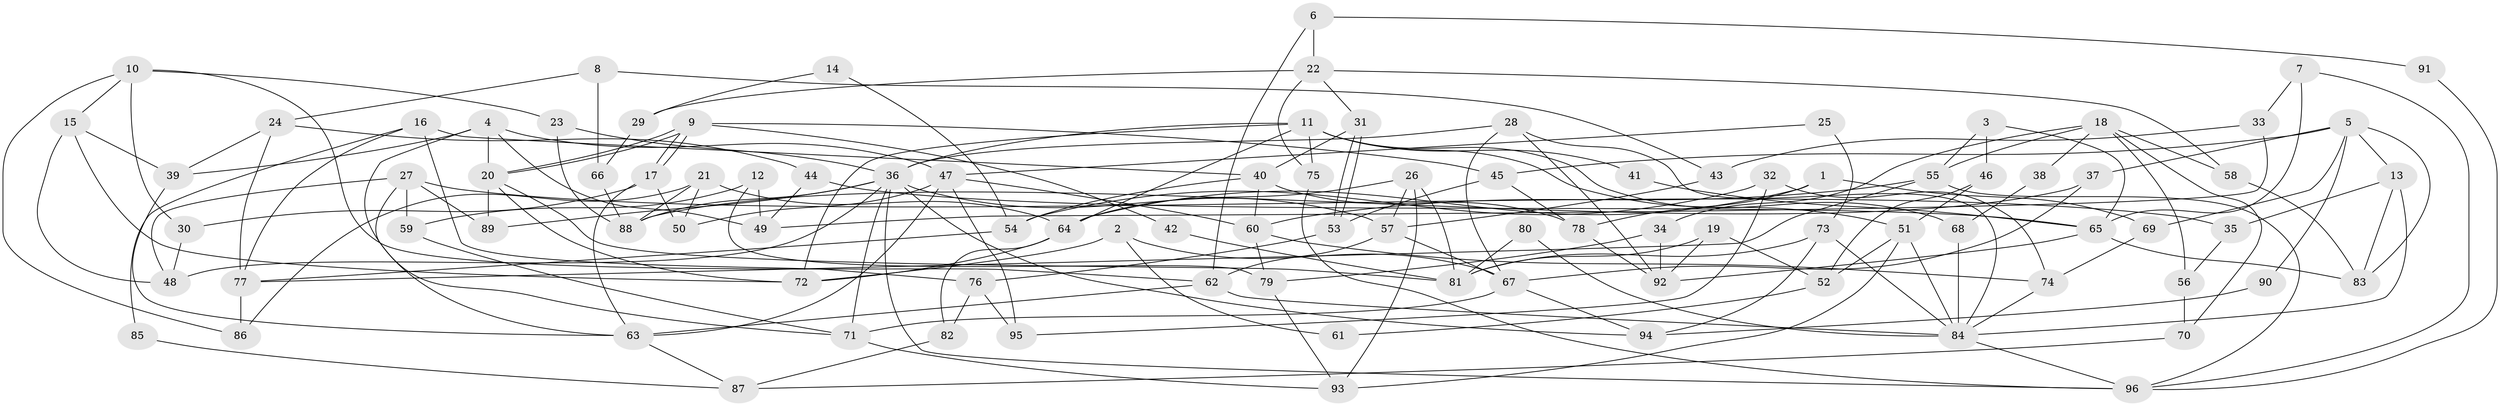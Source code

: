 // Generated by graph-tools (version 1.1) at 2025/26/03/09/25 03:26:16]
// undirected, 96 vertices, 192 edges
graph export_dot {
graph [start="1"]
  node [color=gray90,style=filled];
  1;
  2;
  3;
  4;
  5;
  6;
  7;
  8;
  9;
  10;
  11;
  12;
  13;
  14;
  15;
  16;
  17;
  18;
  19;
  20;
  21;
  22;
  23;
  24;
  25;
  26;
  27;
  28;
  29;
  30;
  31;
  32;
  33;
  34;
  35;
  36;
  37;
  38;
  39;
  40;
  41;
  42;
  43;
  44;
  45;
  46;
  47;
  48;
  49;
  50;
  51;
  52;
  53;
  54;
  55;
  56;
  57;
  58;
  59;
  60;
  61;
  62;
  63;
  64;
  65;
  66;
  67;
  68;
  69;
  70;
  71;
  72;
  73;
  74;
  75;
  76;
  77;
  78;
  79;
  80;
  81;
  82;
  83;
  84;
  85;
  86;
  87;
  88;
  89;
  90;
  91;
  92;
  93;
  94;
  95;
  96;
  1 -- 78;
  1 -- 64;
  1 -- 69;
  2 -- 72;
  2 -- 67;
  2 -- 61;
  3 -- 55;
  3 -- 46;
  3 -- 65;
  4 -- 20;
  4 -- 71;
  4 -- 39;
  4 -- 47;
  4 -- 49;
  5 -- 83;
  5 -- 69;
  5 -- 13;
  5 -- 37;
  5 -- 45;
  5 -- 90;
  6 -- 22;
  6 -- 62;
  6 -- 91;
  7 -- 65;
  7 -- 96;
  7 -- 33;
  8 -- 43;
  8 -- 24;
  8 -- 66;
  9 -- 17;
  9 -- 17;
  9 -- 20;
  9 -- 20;
  9 -- 42;
  9 -- 45;
  10 -- 15;
  10 -- 62;
  10 -- 23;
  10 -- 30;
  10 -- 86;
  11 -- 72;
  11 -- 36;
  11 -- 41;
  11 -- 51;
  11 -- 64;
  11 -- 68;
  11 -- 75;
  12 -- 79;
  12 -- 59;
  12 -- 49;
  13 -- 84;
  13 -- 35;
  13 -- 83;
  14 -- 54;
  14 -- 29;
  15 -- 72;
  15 -- 39;
  15 -- 48;
  16 -- 77;
  16 -- 76;
  16 -- 40;
  16 -- 85;
  17 -- 30;
  17 -- 50;
  17 -- 63;
  18 -- 55;
  18 -- 58;
  18 -- 34;
  18 -- 38;
  18 -- 56;
  18 -- 70;
  19 -- 92;
  19 -- 81;
  19 -- 52;
  20 -- 89;
  20 -- 72;
  20 -- 81;
  21 -- 88;
  21 -- 50;
  21 -- 64;
  21 -- 86;
  22 -- 31;
  22 -- 75;
  22 -- 29;
  22 -- 58;
  23 -- 36;
  23 -- 88;
  24 -- 44;
  24 -- 39;
  24 -- 77;
  25 -- 73;
  25 -- 47;
  26 -- 93;
  26 -- 64;
  26 -- 57;
  26 -- 81;
  27 -- 48;
  27 -- 63;
  27 -- 35;
  27 -- 59;
  27 -- 89;
  28 -- 67;
  28 -- 84;
  28 -- 36;
  28 -- 92;
  29 -- 66;
  30 -- 48;
  31 -- 40;
  31 -- 53;
  31 -- 53;
  32 -- 74;
  32 -- 54;
  32 -- 95;
  33 -- 49;
  33 -- 43;
  34 -- 92;
  34 -- 79;
  35 -- 56;
  36 -- 94;
  36 -- 48;
  36 -- 57;
  36 -- 71;
  36 -- 88;
  36 -- 89;
  36 -- 96;
  37 -- 88;
  37 -- 67;
  38 -- 68;
  39 -- 63;
  40 -- 60;
  40 -- 54;
  40 -- 78;
  41 -- 65;
  42 -- 81;
  43 -- 57;
  44 -- 65;
  44 -- 49;
  45 -- 53;
  45 -- 78;
  46 -- 52;
  46 -- 51;
  47 -- 95;
  47 -- 50;
  47 -- 60;
  47 -- 63;
  51 -- 84;
  51 -- 52;
  51 -- 93;
  52 -- 61;
  53 -- 76;
  54 -- 77;
  55 -- 77;
  55 -- 60;
  55 -- 96;
  56 -- 70;
  57 -- 62;
  57 -- 67;
  58 -- 83;
  59 -- 71;
  60 -- 79;
  60 -- 74;
  62 -- 63;
  62 -- 84;
  63 -- 87;
  64 -- 72;
  64 -- 82;
  65 -- 92;
  65 -- 83;
  66 -- 88;
  67 -- 71;
  67 -- 94;
  68 -- 84;
  69 -- 74;
  70 -- 87;
  71 -- 93;
  73 -- 84;
  73 -- 81;
  73 -- 94;
  74 -- 84;
  75 -- 96;
  76 -- 82;
  76 -- 95;
  77 -- 86;
  78 -- 92;
  79 -- 93;
  80 -- 84;
  80 -- 81;
  82 -- 87;
  84 -- 96;
  85 -- 87;
  90 -- 94;
  91 -- 96;
}
